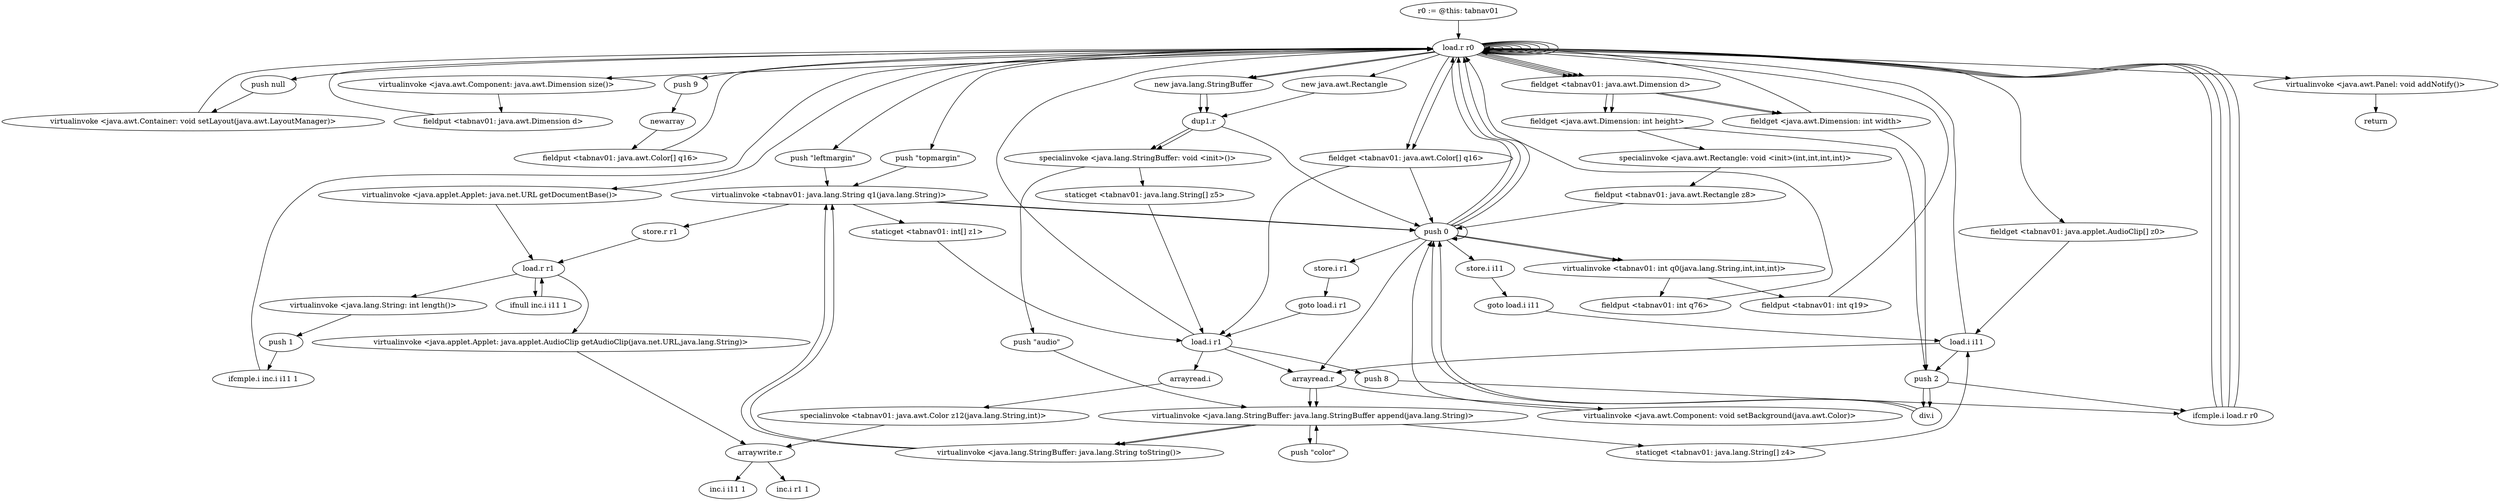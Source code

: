 digraph "" {
    "r0 := @this: tabnav01"
    "load.r r0"
    "r0 := @this: tabnav01"->"load.r r0";
    "push null"
    "load.r r0"->"push null";
    "virtualinvoke <java.awt.Container: void setLayout(java.awt.LayoutManager)>"
    "push null"->"virtualinvoke <java.awt.Container: void setLayout(java.awt.LayoutManager)>";
    "virtualinvoke <java.awt.Container: void setLayout(java.awt.LayoutManager)>"->"load.r r0";
    "load.r r0"->"load.r r0";
    "virtualinvoke <java.awt.Component: java.awt.Dimension size()>"
    "load.r r0"->"virtualinvoke <java.awt.Component: java.awt.Dimension size()>";
    "fieldput <tabnav01: java.awt.Dimension d>"
    "virtualinvoke <java.awt.Component: java.awt.Dimension size()>"->"fieldput <tabnav01: java.awt.Dimension d>";
    "fieldput <tabnav01: java.awt.Dimension d>"->"load.r r0";
    "push 9"
    "load.r r0"->"push 9";
    "newarray"
    "push 9"->"newarray";
    "fieldput <tabnav01: java.awt.Color[] q16>"
    "newarray"->"fieldput <tabnav01: java.awt.Color[] q16>";
    "fieldput <tabnav01: java.awt.Color[] q16>"->"load.r r0";
    "load.r r0"->"load.r r0";
    "load.r r0"->"load.r r0";
    "push \"topmargin\""
    "load.r r0"->"push \"topmargin\"";
    "virtualinvoke <tabnav01: java.lang.String q1(java.lang.String)>"
    "push \"topmargin\""->"virtualinvoke <tabnav01: java.lang.String q1(java.lang.String)>";
    "push 0"
    "virtualinvoke <tabnav01: java.lang.String q1(java.lang.String)>"->"push 0";
    "push 0"->"load.r r0";
    "fieldget <tabnav01: java.awt.Dimension d>"
    "load.r r0"->"fieldget <tabnav01: java.awt.Dimension d>";
    "fieldget <java.awt.Dimension: int height>"
    "fieldget <tabnav01: java.awt.Dimension d>"->"fieldget <java.awt.Dimension: int height>";
    "push 2"
    "fieldget <java.awt.Dimension: int height>"->"push 2";
    "div.i"
    "push 2"->"div.i";
    "div.i"->"push 0";
    "virtualinvoke <tabnav01: int q0(java.lang.String,int,int,int)>"
    "push 0"->"virtualinvoke <tabnav01: int q0(java.lang.String,int,int,int)>";
    "fieldput <tabnav01: int q76>"
    "virtualinvoke <tabnav01: int q0(java.lang.String,int,int,int)>"->"fieldput <tabnav01: int q76>";
    "fieldput <tabnav01: int q76>"->"load.r r0";
    "load.r r0"->"load.r r0";
    "load.r r0"->"load.r r0";
    "push \"leftmargin\""
    "load.r r0"->"push \"leftmargin\"";
    "push \"leftmargin\""->"virtualinvoke <tabnav01: java.lang.String q1(java.lang.String)>";
    "virtualinvoke <tabnav01: java.lang.String q1(java.lang.String)>"->"push 0";
    "push 0"->"load.r r0";
    "load.r r0"->"fieldget <tabnav01: java.awt.Dimension d>";
    "fieldget <java.awt.Dimension: int width>"
    "fieldget <tabnav01: java.awt.Dimension d>"->"fieldget <java.awt.Dimension: int width>";
    "fieldget <java.awt.Dimension: int width>"->"push 2";
    "push 2"->"div.i";
    "div.i"->"push 0";
    "push 0"->"virtualinvoke <tabnav01: int q0(java.lang.String,int,int,int)>";
    "fieldput <tabnav01: int q19>"
    "virtualinvoke <tabnav01: int q0(java.lang.String,int,int,int)>"->"fieldput <tabnav01: int q19>";
    "fieldput <tabnav01: int q19>"->"load.r r0";
    "new java.awt.Rectangle"
    "load.r r0"->"new java.awt.Rectangle";
    "dup1.r"
    "new java.awt.Rectangle"->"dup1.r";
    "dup1.r"->"push 0";
    "push 0"->"push 0";
    "push 0"->"load.r r0";
    "load.r r0"->"fieldget <tabnav01: java.awt.Dimension d>";
    "fieldget <tabnav01: java.awt.Dimension d>"->"fieldget <java.awt.Dimension: int width>";
    "fieldget <java.awt.Dimension: int width>"->"load.r r0";
    "load.r r0"->"fieldget <tabnav01: java.awt.Dimension d>";
    "fieldget <tabnav01: java.awt.Dimension d>"->"fieldget <java.awt.Dimension: int height>";
    "specialinvoke <java.awt.Rectangle: void <init>(int,int,int,int)>"
    "fieldget <java.awt.Dimension: int height>"->"specialinvoke <java.awt.Rectangle: void <init>(int,int,int,int)>";
    "fieldput <tabnav01: java.awt.Rectangle z8>"
    "specialinvoke <java.awt.Rectangle: void <init>(int,int,int,int)>"->"fieldput <tabnav01: java.awt.Rectangle z8>";
    "fieldput <tabnav01: java.awt.Rectangle z8>"->"push 0";
    "store.i r1"
    "push 0"->"store.i r1";
    "goto load.i r1"
    "store.i r1"->"goto load.i r1";
    "load.i r1"
    "goto load.i r1"->"load.i r1";
    "push 8"
    "load.i r1"->"push 8";
    "ifcmple.i load.r r0"
    "push 8"->"ifcmple.i load.r r0";
    "ifcmple.i load.r r0"->"load.r r0";
    "load.r r0"->"load.r r0";
    "fieldget <tabnav01: java.awt.Color[] q16>"
    "load.r r0"->"fieldget <tabnav01: java.awt.Color[] q16>";
    "fieldget <tabnav01: java.awt.Color[] q16>"->"push 0";
    "arrayread.r"
    "push 0"->"arrayread.r";
    "virtualinvoke <java.awt.Component: void setBackground(java.awt.Color)>"
    "arrayread.r"->"virtualinvoke <java.awt.Component: void setBackground(java.awt.Color)>";
    "virtualinvoke <java.awt.Component: void setBackground(java.awt.Color)>"->"push 0";
    "store.i i11"
    "push 0"->"store.i i11";
    "goto load.i i11"
    "store.i i11"->"goto load.i i11";
    "load.i i11"
    "goto load.i i11"->"load.i i11";
    "load.i i11"->"push 2";
    "push 2"->"ifcmple.i load.r r0";
    "ifcmple.i load.r r0"->"load.r r0";
    "virtualinvoke <java.awt.Panel: void addNotify()>"
    "load.r r0"->"virtualinvoke <java.awt.Panel: void addNotify()>";
    "return"
    "virtualinvoke <java.awt.Panel: void addNotify()>"->"return";
    "ifcmple.i load.r r0"->"load.r r0";
    "new java.lang.StringBuffer"
    "load.r r0"->"new java.lang.StringBuffer";
    "new java.lang.StringBuffer"->"dup1.r";
    "specialinvoke <java.lang.StringBuffer: void <init>()>"
    "dup1.r"->"specialinvoke <java.lang.StringBuffer: void <init>()>";
    "push \"audio\""
    "specialinvoke <java.lang.StringBuffer: void <init>()>"->"push \"audio\"";
    "virtualinvoke <java.lang.StringBuffer: java.lang.StringBuffer append(java.lang.String)>"
    "push \"audio\""->"virtualinvoke <java.lang.StringBuffer: java.lang.StringBuffer append(java.lang.String)>";
    "staticget <tabnav01: java.lang.String[] z4>"
    "virtualinvoke <java.lang.StringBuffer: java.lang.StringBuffer append(java.lang.String)>"->"staticget <tabnav01: java.lang.String[] z4>";
    "staticget <tabnav01: java.lang.String[] z4>"->"load.i i11";
    "load.i i11"->"arrayread.r";
    "arrayread.r"->"virtualinvoke <java.lang.StringBuffer: java.lang.StringBuffer append(java.lang.String)>";
    "virtualinvoke <java.lang.StringBuffer: java.lang.String toString()>"
    "virtualinvoke <java.lang.StringBuffer: java.lang.StringBuffer append(java.lang.String)>"->"virtualinvoke <java.lang.StringBuffer: java.lang.String toString()>";
    "virtualinvoke <java.lang.StringBuffer: java.lang.String toString()>"->"virtualinvoke <tabnav01: java.lang.String q1(java.lang.String)>";
    "store.r r1"
    "virtualinvoke <tabnav01: java.lang.String q1(java.lang.String)>"->"store.r r1";
    "load.r r1"
    "store.r r1"->"load.r r1";
    "ifnull inc.i i11 1"
    "load.r r1"->"ifnull inc.i i11 1";
    "ifnull inc.i i11 1"->"load.r r1";
    "virtualinvoke <java.lang.String: int length()>"
    "load.r r1"->"virtualinvoke <java.lang.String: int length()>";
    "push 1"
    "virtualinvoke <java.lang.String: int length()>"->"push 1";
    "ifcmple.i inc.i i11 1"
    "push 1"->"ifcmple.i inc.i i11 1";
    "ifcmple.i inc.i i11 1"->"load.r r0";
    "fieldget <tabnav01: java.applet.AudioClip[] z0>"
    "load.r r0"->"fieldget <tabnav01: java.applet.AudioClip[] z0>";
    "fieldget <tabnav01: java.applet.AudioClip[] z0>"->"load.i i11";
    "load.i i11"->"load.r r0";
    "load.r r0"->"load.r r0";
    "virtualinvoke <java.applet.Applet: java.net.URL getDocumentBase()>"
    "load.r r0"->"virtualinvoke <java.applet.Applet: java.net.URL getDocumentBase()>";
    "virtualinvoke <java.applet.Applet: java.net.URL getDocumentBase()>"->"load.r r1";
    "virtualinvoke <java.applet.Applet: java.applet.AudioClip getAudioClip(java.net.URL,java.lang.String)>"
    "load.r r1"->"virtualinvoke <java.applet.Applet: java.applet.AudioClip getAudioClip(java.net.URL,java.lang.String)>";
    "arraywrite.r"
    "virtualinvoke <java.applet.Applet: java.applet.AudioClip getAudioClip(java.net.URL,java.lang.String)>"->"arraywrite.r";
    "inc.i i11 1"
    "arraywrite.r"->"inc.i i11 1";
    "ifcmple.i load.r r0"->"load.r r0";
    "load.r r0"->"fieldget <tabnav01: java.awt.Color[] q16>";
    "fieldget <tabnav01: java.awt.Color[] q16>"->"load.i r1";
    "load.i r1"->"load.r r0";
    "load.r r0"->"load.r r0";
    "load.r r0"->"new java.lang.StringBuffer";
    "new java.lang.StringBuffer"->"dup1.r";
    "dup1.r"->"specialinvoke <java.lang.StringBuffer: void <init>()>";
    "staticget <tabnav01: java.lang.String[] z5>"
    "specialinvoke <java.lang.StringBuffer: void <init>()>"->"staticget <tabnav01: java.lang.String[] z5>";
    "staticget <tabnav01: java.lang.String[] z5>"->"load.i r1";
    "load.i r1"->"arrayread.r";
    "arrayread.r"->"virtualinvoke <java.lang.StringBuffer: java.lang.StringBuffer append(java.lang.String)>";
    "push \"color\""
    "virtualinvoke <java.lang.StringBuffer: java.lang.StringBuffer append(java.lang.String)>"->"push \"color\"";
    "push \"color\""->"virtualinvoke <java.lang.StringBuffer: java.lang.StringBuffer append(java.lang.String)>";
    "virtualinvoke <java.lang.StringBuffer: java.lang.StringBuffer append(java.lang.String)>"->"virtualinvoke <java.lang.StringBuffer: java.lang.String toString()>";
    "virtualinvoke <java.lang.StringBuffer: java.lang.String toString()>"->"virtualinvoke <tabnav01: java.lang.String q1(java.lang.String)>";
    "staticget <tabnav01: int[] z1>"
    "virtualinvoke <tabnav01: java.lang.String q1(java.lang.String)>"->"staticget <tabnav01: int[] z1>";
    "staticget <tabnav01: int[] z1>"->"load.i r1";
    "arrayread.i"
    "load.i r1"->"arrayread.i";
    "specialinvoke <tabnav01: java.awt.Color z12(java.lang.String,int)>"
    "arrayread.i"->"specialinvoke <tabnav01: java.awt.Color z12(java.lang.String,int)>";
    "specialinvoke <tabnav01: java.awt.Color z12(java.lang.String,int)>"->"arraywrite.r";
    "inc.i r1 1"
    "arraywrite.r"->"inc.i r1 1";
}
